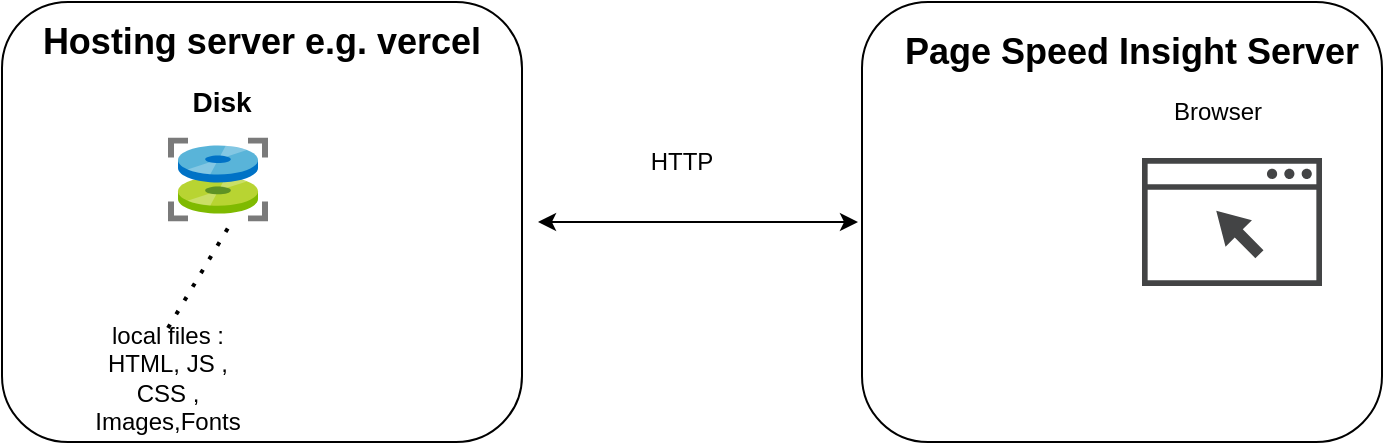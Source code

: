<mxfile version="14.9.6" type="device"><diagram id="ElRBN1MFtZM0Ii8VOMJZ" name="Page-1"><mxGraphModel dx="766" dy="520" grid="1" gridSize="10" guides="1" tooltips="1" connect="1" arrows="1" fold="1" page="1" pageScale="1" pageWidth="850" pageHeight="1100" math="0" shadow="0"><root><mxCell id="0"/><mxCell id="1" parent="0"/><mxCell id="rWU61mroAJFe3fkUf7d8-41" value="" style="group" vertex="1" connectable="0" parent="1"><mxGeometry x="100" y="190" width="260" height="220" as="geometry"/></mxCell><mxCell id="rWU61mroAJFe3fkUf7d8-30" value="" style="rounded=1;whiteSpace=wrap;html=1;" vertex="1" parent="rWU61mroAJFe3fkUf7d8-41"><mxGeometry width="260" height="220" as="geometry"/></mxCell><mxCell id="rWU61mroAJFe3fkUf7d8-31" value="&lt;b&gt;&lt;font style=&quot;font-size: 18px&quot;&gt;Hosting server e.g. vercel&lt;/font&gt;&lt;/b&gt;" style="text;html=1;strokeColor=none;fillColor=none;align=center;verticalAlign=middle;whiteSpace=wrap;rounded=0;" vertex="1" parent="rWU61mroAJFe3fkUf7d8-41"><mxGeometry x="15" y="10" width="230" height="20" as="geometry"/></mxCell><mxCell id="rWU61mroAJFe3fkUf7d8-33" value="" style="aspect=fixed;html=1;points=[];align=center;image;fontSize=12;image=img/lib/mscae/MD_snapshot.svg;" vertex="1" parent="rWU61mroAJFe3fkUf7d8-41"><mxGeometry x="83" y="67.8" width="50" height="42" as="geometry"/></mxCell><mxCell id="rWU61mroAJFe3fkUf7d8-34" value="&lt;b&gt;&lt;font style=&quot;font-size: 14px&quot;&gt;Disk&lt;/font&gt;&lt;/b&gt;" style="text;html=1;strokeColor=none;fillColor=none;align=center;verticalAlign=middle;whiteSpace=wrap;rounded=0;" vertex="1" parent="rWU61mroAJFe3fkUf7d8-41"><mxGeometry x="75" y="34.8" width="70" height="30" as="geometry"/></mxCell><mxCell id="rWU61mroAJFe3fkUf7d8-35" value="" style="endArrow=none;dashed=1;html=1;dashPattern=1 3;strokeWidth=2;" edge="1" parent="rWU61mroAJFe3fkUf7d8-41"><mxGeometry width="50" height="50" relative="1" as="geometry"><mxPoint x="83" y="163.0" as="sourcePoint"/><mxPoint x="113" y="113.0" as="targetPoint"/></mxGeometry></mxCell><mxCell id="rWU61mroAJFe3fkUf7d8-36" value="local files : HTML, JS , CSS , Images,Fonts" style="text;html=1;strokeColor=none;fillColor=none;align=center;verticalAlign=middle;whiteSpace=wrap;rounded=0;" vertex="1" parent="rWU61mroAJFe3fkUf7d8-41"><mxGeometry x="43" y="163" width="80" height="50" as="geometry"/></mxCell><mxCell id="rWU61mroAJFe3fkUf7d8-42" value="" style="group" vertex="1" connectable="0" parent="1"><mxGeometry x="530" y="190" width="260" height="220" as="geometry"/></mxCell><mxCell id="rWU61mroAJFe3fkUf7d8-37" value="" style="rounded=1;whiteSpace=wrap;html=1;" vertex="1" parent="rWU61mroAJFe3fkUf7d8-42"><mxGeometry width="260" height="220" as="geometry"/></mxCell><mxCell id="rWU61mroAJFe3fkUf7d8-38" value="&lt;b&gt;&lt;font style=&quot;font-size: 18px&quot;&gt;Page Speed Insight Server&lt;/font&gt;&lt;/b&gt;" style="text;html=1;strokeColor=none;fillColor=none;align=center;verticalAlign=middle;whiteSpace=wrap;rounded=0;" vertex="1" parent="rWU61mroAJFe3fkUf7d8-42"><mxGeometry x="20" y="14.8" width="230" height="20" as="geometry"/></mxCell><mxCell id="rWU61mroAJFe3fkUf7d8-39" value="" style="pointerEvents=1;shadow=0;dashed=0;html=1;strokeColor=none;fillColor=#434445;aspect=fixed;labelPosition=center;verticalLabelPosition=bottom;verticalAlign=top;align=center;outlineConnect=0;shape=mxgraph.vvd.web_browser;" vertex="1" parent="rWU61mroAJFe3fkUf7d8-42"><mxGeometry x="140" y="78.05" width="90" height="63.9" as="geometry"/></mxCell><mxCell id="rWU61mroAJFe3fkUf7d8-40" value="Browser" style="text;html=1;strokeColor=none;fillColor=none;align=center;verticalAlign=middle;whiteSpace=wrap;rounded=0;" vertex="1" parent="rWU61mroAJFe3fkUf7d8-42"><mxGeometry x="157.5" y="44.8" width="40" height="20" as="geometry"/></mxCell><mxCell id="rWU61mroAJFe3fkUf7d8-43" value="" style="endArrow=classic;startArrow=classic;html=1;" edge="1" parent="1"><mxGeometry width="50" height="50" relative="1" as="geometry"><mxPoint x="368" y="300" as="sourcePoint"/><mxPoint x="528" y="300" as="targetPoint"/></mxGeometry></mxCell><mxCell id="rWU61mroAJFe3fkUf7d8-44" value="HTTP" style="text;html=1;strokeColor=none;fillColor=none;align=center;verticalAlign=middle;whiteSpace=wrap;rounded=0;" vertex="1" parent="1"><mxGeometry x="420" y="260" width="40" height="20" as="geometry"/></mxCell></root></mxGraphModel></diagram></mxfile>